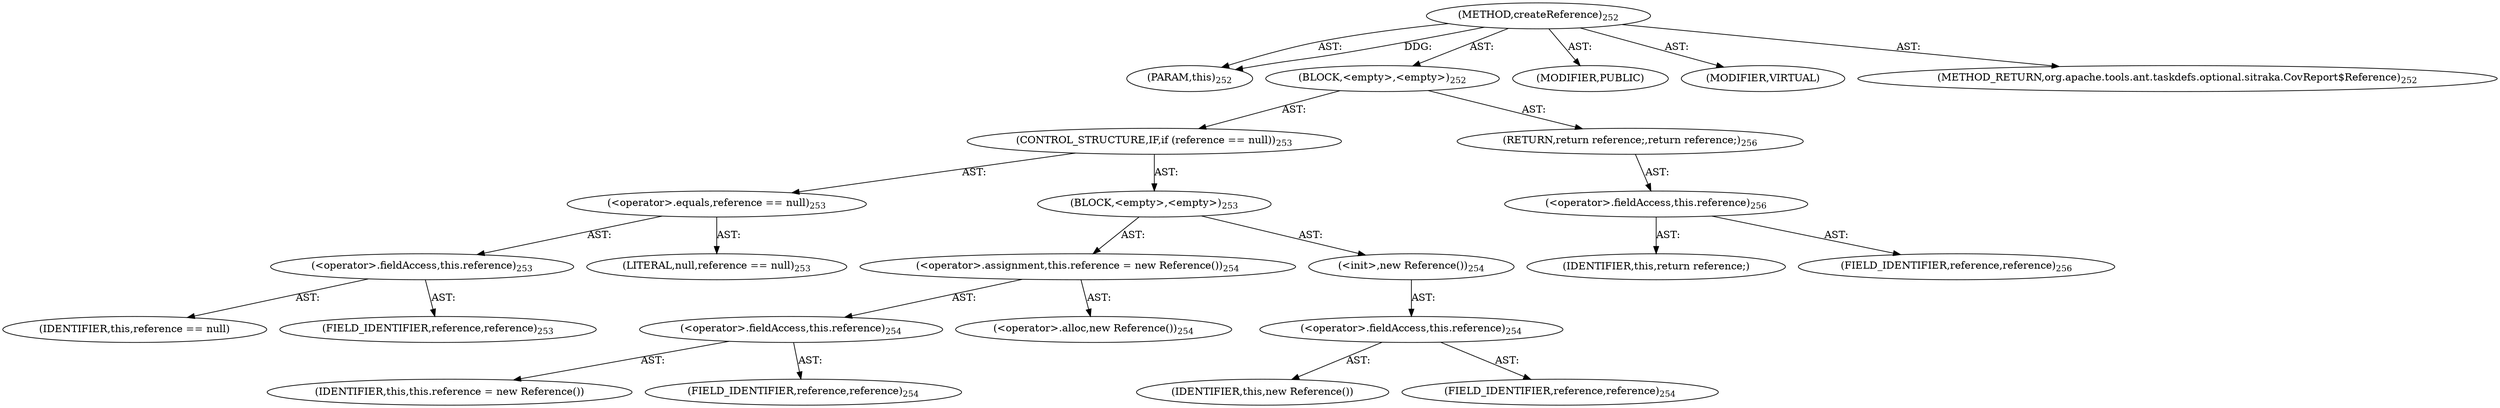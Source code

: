 digraph "createReference" {  
"111669149709" [label = <(METHOD,createReference)<SUB>252</SUB>> ]
"115964117019" [label = <(PARAM,this)<SUB>252</SUB>> ]
"25769803791" [label = <(BLOCK,&lt;empty&gt;,&lt;empty&gt;)<SUB>252</SUB>> ]
"47244640258" [label = <(CONTROL_STRUCTURE,IF,if (reference == null))<SUB>253</SUB>> ]
"30064771110" [label = <(&lt;operator&gt;.equals,reference == null)<SUB>253</SUB>> ]
"30064771111" [label = <(&lt;operator&gt;.fieldAccess,this.reference)<SUB>253</SUB>> ]
"68719476783" [label = <(IDENTIFIER,this,reference == null)> ]
"55834574863" [label = <(FIELD_IDENTIFIER,reference,reference)<SUB>253</SUB>> ]
"90194313225" [label = <(LITERAL,null,reference == null)<SUB>253</SUB>> ]
"25769803792" [label = <(BLOCK,&lt;empty&gt;,&lt;empty&gt;)<SUB>253</SUB>> ]
"30064771112" [label = <(&lt;operator&gt;.assignment,this.reference = new Reference())<SUB>254</SUB>> ]
"30064771113" [label = <(&lt;operator&gt;.fieldAccess,this.reference)<SUB>254</SUB>> ]
"68719476784" [label = <(IDENTIFIER,this,this.reference = new Reference())> ]
"55834574864" [label = <(FIELD_IDENTIFIER,reference,reference)<SUB>254</SUB>> ]
"30064771114" [label = <(&lt;operator&gt;.alloc,new Reference())<SUB>254</SUB>> ]
"30064771115" [label = <(&lt;init&gt;,new Reference())<SUB>254</SUB>> ]
"30064771116" [label = <(&lt;operator&gt;.fieldAccess,this.reference)<SUB>254</SUB>> ]
"68719476785" [label = <(IDENTIFIER,this,new Reference())> ]
"55834574865" [label = <(FIELD_IDENTIFIER,reference,reference)<SUB>254</SUB>> ]
"146028888068" [label = <(RETURN,return reference;,return reference;)<SUB>256</SUB>> ]
"30064771117" [label = <(&lt;operator&gt;.fieldAccess,this.reference)<SUB>256</SUB>> ]
"68719476786" [label = <(IDENTIFIER,this,return reference;)> ]
"55834574866" [label = <(FIELD_IDENTIFIER,reference,reference)<SUB>256</SUB>> ]
"133143986214" [label = <(MODIFIER,PUBLIC)> ]
"133143986215" [label = <(MODIFIER,VIRTUAL)> ]
"128849018893" [label = <(METHOD_RETURN,org.apache.tools.ant.taskdefs.optional.sitraka.CovReport$Reference)<SUB>252</SUB>> ]
  "111669149709" -> "115964117019"  [ label = "AST: "] 
  "111669149709" -> "25769803791"  [ label = "AST: "] 
  "111669149709" -> "133143986214"  [ label = "AST: "] 
  "111669149709" -> "133143986215"  [ label = "AST: "] 
  "111669149709" -> "128849018893"  [ label = "AST: "] 
  "25769803791" -> "47244640258"  [ label = "AST: "] 
  "25769803791" -> "146028888068"  [ label = "AST: "] 
  "47244640258" -> "30064771110"  [ label = "AST: "] 
  "47244640258" -> "25769803792"  [ label = "AST: "] 
  "30064771110" -> "30064771111"  [ label = "AST: "] 
  "30064771110" -> "90194313225"  [ label = "AST: "] 
  "30064771111" -> "68719476783"  [ label = "AST: "] 
  "30064771111" -> "55834574863"  [ label = "AST: "] 
  "25769803792" -> "30064771112"  [ label = "AST: "] 
  "25769803792" -> "30064771115"  [ label = "AST: "] 
  "30064771112" -> "30064771113"  [ label = "AST: "] 
  "30064771112" -> "30064771114"  [ label = "AST: "] 
  "30064771113" -> "68719476784"  [ label = "AST: "] 
  "30064771113" -> "55834574864"  [ label = "AST: "] 
  "30064771115" -> "30064771116"  [ label = "AST: "] 
  "30064771116" -> "68719476785"  [ label = "AST: "] 
  "30064771116" -> "55834574865"  [ label = "AST: "] 
  "146028888068" -> "30064771117"  [ label = "AST: "] 
  "30064771117" -> "68719476786"  [ label = "AST: "] 
  "30064771117" -> "55834574866"  [ label = "AST: "] 
  "111669149709" -> "115964117019"  [ label = "DDG: "] 
}

